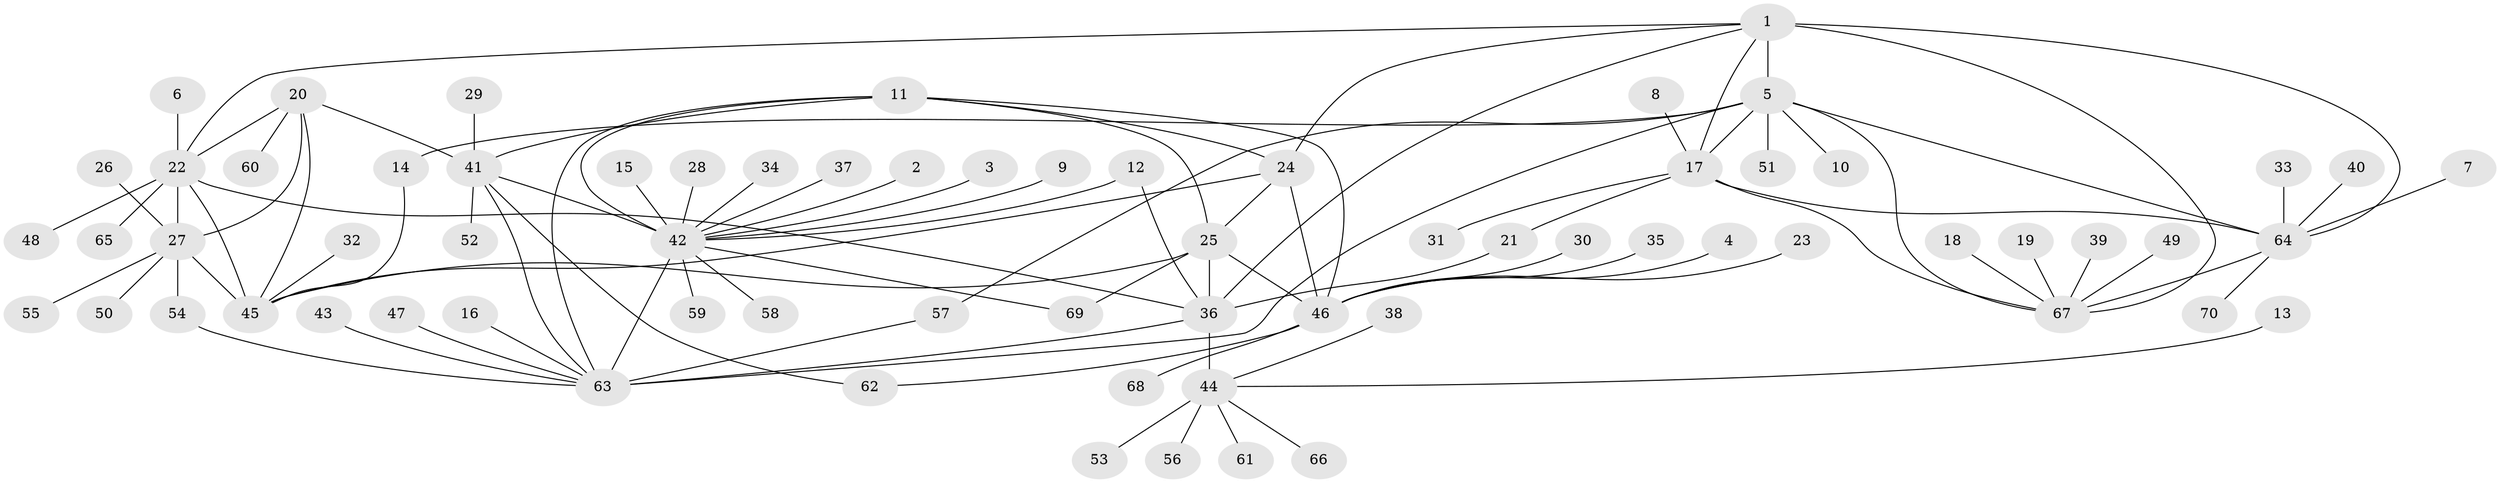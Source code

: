 // original degree distribution, {12: 0.02857142857142857, 8: 0.02857142857142857, 11: 0.02142857142857143, 10: 0.05714285714285714, 7: 0.04285714285714286, 9: 0.05, 6: 0.014285714285714285, 15: 0.007142857142857143, 4: 0.007142857142857143, 2: 0.15, 1: 0.5857142857142857, 3: 0.007142857142857143}
// Generated by graph-tools (version 1.1) at 2025/02/03/09/25 03:02:49]
// undirected, 70 vertices, 98 edges
graph export_dot {
graph [start="1"]
  node [color=gray90,style=filled];
  1;
  2;
  3;
  4;
  5;
  6;
  7;
  8;
  9;
  10;
  11;
  12;
  13;
  14;
  15;
  16;
  17;
  18;
  19;
  20;
  21;
  22;
  23;
  24;
  25;
  26;
  27;
  28;
  29;
  30;
  31;
  32;
  33;
  34;
  35;
  36;
  37;
  38;
  39;
  40;
  41;
  42;
  43;
  44;
  45;
  46;
  47;
  48;
  49;
  50;
  51;
  52;
  53;
  54;
  55;
  56;
  57;
  58;
  59;
  60;
  61;
  62;
  63;
  64;
  65;
  66;
  67;
  68;
  69;
  70;
  1 -- 5 [weight=4.0];
  1 -- 17 [weight=2.0];
  1 -- 22 [weight=1.0];
  1 -- 24 [weight=1.0];
  1 -- 36 [weight=1.0];
  1 -- 64 [weight=2.0];
  1 -- 67 [weight=2.0];
  2 -- 42 [weight=1.0];
  3 -- 42 [weight=1.0];
  4 -- 46 [weight=1.0];
  5 -- 10 [weight=1.0];
  5 -- 14 [weight=1.0];
  5 -- 17 [weight=2.0];
  5 -- 51 [weight=1.0];
  5 -- 57 [weight=1.0];
  5 -- 63 [weight=1.0];
  5 -- 64 [weight=2.0];
  5 -- 67 [weight=2.0];
  6 -- 22 [weight=1.0];
  7 -- 64 [weight=1.0];
  8 -- 17 [weight=1.0];
  9 -- 42 [weight=1.0];
  11 -- 24 [weight=2.0];
  11 -- 25 [weight=1.0];
  11 -- 41 [weight=1.0];
  11 -- 42 [weight=4.0];
  11 -- 46 [weight=3.0];
  11 -- 63 [weight=1.0];
  12 -- 36 [weight=1.0];
  12 -- 42 [weight=1.0];
  13 -- 44 [weight=1.0];
  14 -- 45 [weight=1.0];
  15 -- 42 [weight=1.0];
  16 -- 63 [weight=1.0];
  17 -- 21 [weight=1.0];
  17 -- 31 [weight=1.0];
  17 -- 64 [weight=1.0];
  17 -- 67 [weight=1.0];
  18 -- 67 [weight=1.0];
  19 -- 67 [weight=1.0];
  20 -- 22 [weight=3.0];
  20 -- 27 [weight=2.0];
  20 -- 41 [weight=1.0];
  20 -- 45 [weight=1.0];
  20 -- 60 [weight=1.0];
  21 -- 36 [weight=1.0];
  22 -- 27 [weight=6.0];
  22 -- 36 [weight=1.0];
  22 -- 45 [weight=3.0];
  22 -- 48 [weight=1.0];
  22 -- 65 [weight=1.0];
  23 -- 46 [weight=1.0];
  24 -- 25 [weight=2.0];
  24 -- 45 [weight=1.0];
  24 -- 46 [weight=6.0];
  25 -- 36 [weight=1.0];
  25 -- 45 [weight=1.0];
  25 -- 46 [weight=3.0];
  25 -- 69 [weight=1.0];
  26 -- 27 [weight=1.0];
  27 -- 45 [weight=2.0];
  27 -- 50 [weight=1.0];
  27 -- 54 [weight=1.0];
  27 -- 55 [weight=1.0];
  28 -- 42 [weight=1.0];
  29 -- 41 [weight=1.0];
  30 -- 46 [weight=1.0];
  32 -- 45 [weight=1.0];
  33 -- 64 [weight=1.0];
  34 -- 42 [weight=1.0];
  35 -- 46 [weight=1.0];
  36 -- 44 [weight=12.0];
  36 -- 63 [weight=1.0];
  37 -- 42 [weight=1.0];
  38 -- 44 [weight=1.0];
  39 -- 67 [weight=1.0];
  40 -- 64 [weight=1.0];
  41 -- 42 [weight=4.0];
  41 -- 52 [weight=1.0];
  41 -- 62 [weight=1.0];
  41 -- 63 [weight=1.0];
  42 -- 58 [weight=1.0];
  42 -- 59 [weight=1.0];
  42 -- 63 [weight=4.0];
  42 -- 69 [weight=1.0];
  43 -- 63 [weight=1.0];
  44 -- 53 [weight=1.0];
  44 -- 56 [weight=1.0];
  44 -- 61 [weight=1.0];
  44 -- 66 [weight=1.0];
  46 -- 62 [weight=1.0];
  46 -- 68 [weight=1.0];
  47 -- 63 [weight=1.0];
  49 -- 67 [weight=1.0];
  54 -- 63 [weight=1.0];
  57 -- 63 [weight=1.0];
  64 -- 67 [weight=1.0];
  64 -- 70 [weight=1.0];
}
